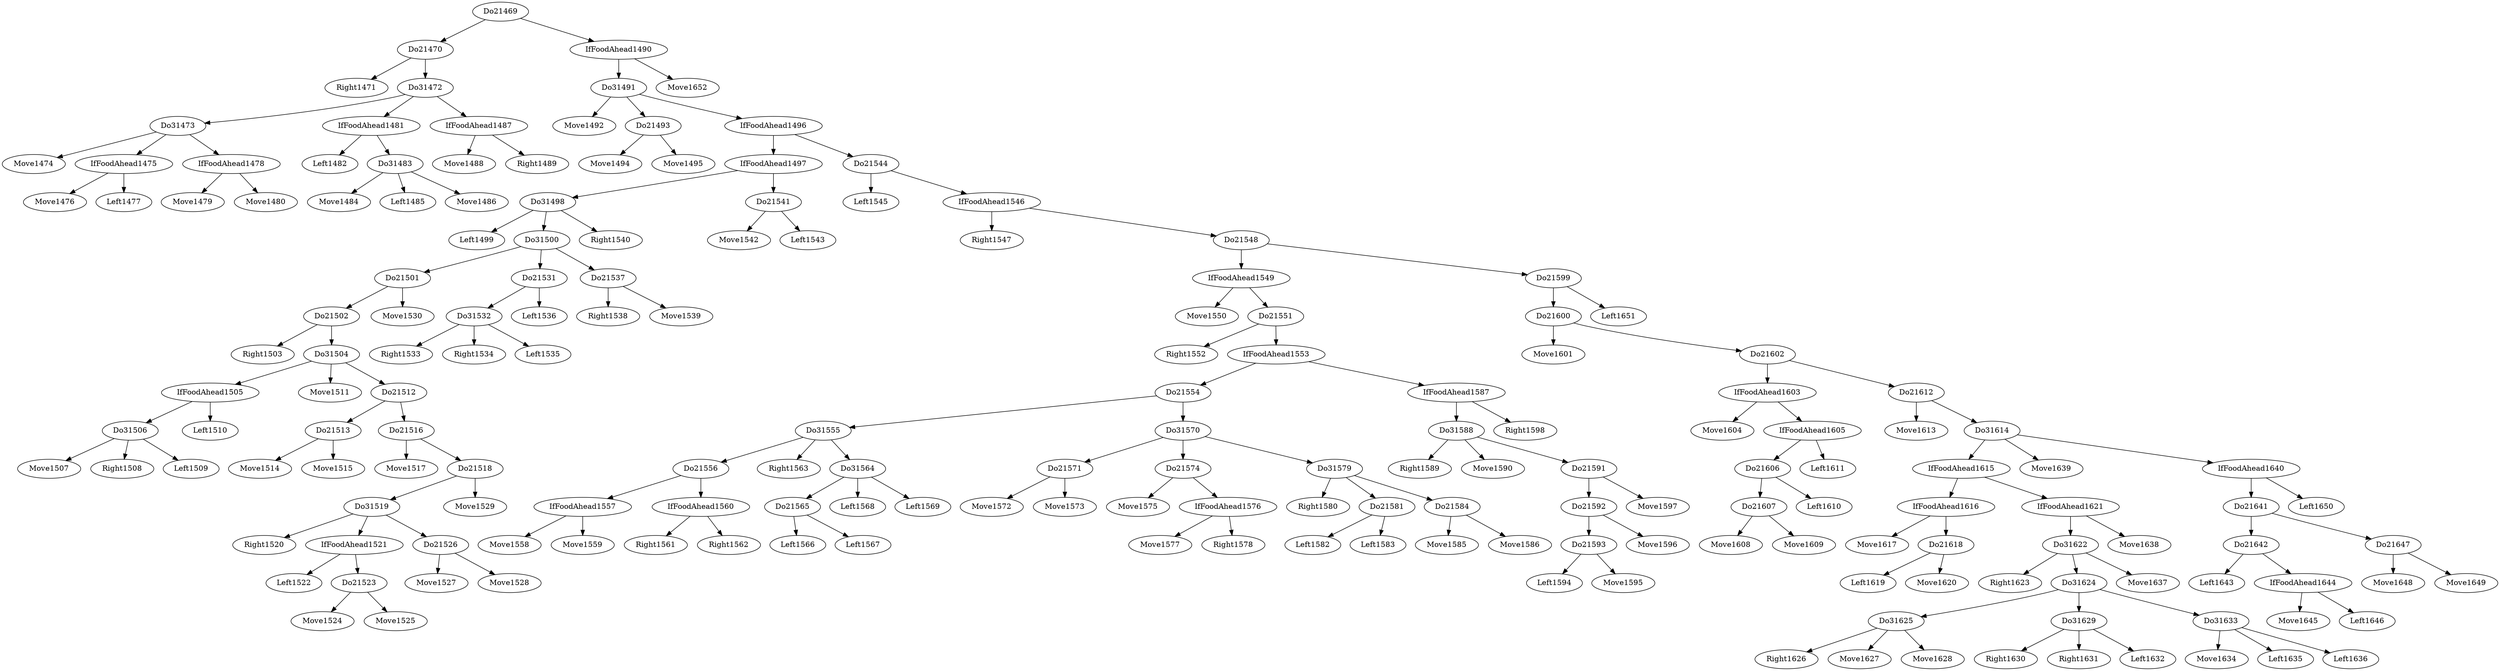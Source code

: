 digraph T {
	Do21470 -> Right1471
	Do31473 -> Move1474
	IfFoodAhead1475 -> Move1476
	IfFoodAhead1475 -> Left1477
	Do31473 -> IfFoodAhead1475
	IfFoodAhead1478 -> Move1479
	IfFoodAhead1478 -> Move1480
	Do31473 -> IfFoodAhead1478
	Do31472 -> Do31473
	IfFoodAhead1481 -> Left1482
	Do31483 -> Move1484
	Do31483 -> Left1485
	Do31483 -> Move1486
	IfFoodAhead1481 -> Do31483
	Do31472 -> IfFoodAhead1481
	IfFoodAhead1487 -> Move1488
	IfFoodAhead1487 -> Right1489
	Do31472 -> IfFoodAhead1487
	Do21470 -> Do31472
	Do21469 -> Do21470
	Do31491 -> Move1492
	Do21493 -> Move1494
	Do21493 -> Move1495
	Do31491 -> Do21493
	Do31498 -> Left1499
	Do21502 -> Right1503
	Do31506 -> Move1507
	Do31506 -> Right1508
	Do31506 -> Left1509
	IfFoodAhead1505 -> Do31506
	IfFoodAhead1505 -> Left1510
	Do31504 -> IfFoodAhead1505
	Do31504 -> Move1511
	Do21513 -> Move1514
	Do21513 -> Move1515
	Do21512 -> Do21513
	Do21516 -> Move1517
	Do31519 -> Right1520
	IfFoodAhead1521 -> Left1522
	Do21523 -> Move1524
	Do21523 -> Move1525
	IfFoodAhead1521 -> Do21523
	Do31519 -> IfFoodAhead1521
	Do21526 -> Move1527
	Do21526 -> Move1528
	Do31519 -> Do21526
	Do21518 -> Do31519
	Do21518 -> Move1529
	Do21516 -> Do21518
	Do21512 -> Do21516
	Do31504 -> Do21512
	Do21502 -> Do31504
	Do21501 -> Do21502
	Do21501 -> Move1530
	Do31500 -> Do21501
	Do31532 -> Right1533
	Do31532 -> Right1534
	Do31532 -> Left1535
	Do21531 -> Do31532
	Do21531 -> Left1536
	Do31500 -> Do21531
	Do21537 -> Right1538
	Do21537 -> Move1539
	Do31500 -> Do21537
	Do31498 -> Do31500
	Do31498 -> Right1540
	IfFoodAhead1497 -> Do31498
	Do21541 -> Move1542
	Do21541 -> Left1543
	IfFoodAhead1497 -> Do21541
	IfFoodAhead1496 -> IfFoodAhead1497
	Do21544 -> Left1545
	IfFoodAhead1546 -> Right1547
	IfFoodAhead1549 -> Move1550
	Do21551 -> Right1552
	IfFoodAhead1557 -> Move1558
	IfFoodAhead1557 -> Move1559
	Do21556 -> IfFoodAhead1557
	IfFoodAhead1560 -> Right1561
	IfFoodAhead1560 -> Right1562
	Do21556 -> IfFoodAhead1560
	Do31555 -> Do21556
	Do31555 -> Right1563
	Do21565 -> Left1566
	Do21565 -> Left1567
	Do31564 -> Do21565
	Do31564 -> Left1568
	Do31564 -> Left1569
	Do31555 -> Do31564
	Do21554 -> Do31555
	Do21571 -> Move1572
	Do21571 -> Move1573
	Do31570 -> Do21571
	Do21574 -> Move1575
	IfFoodAhead1576 -> Move1577
	IfFoodAhead1576 -> Right1578
	Do21574 -> IfFoodAhead1576
	Do31570 -> Do21574
	Do31579 -> Right1580
	Do21581 -> Left1582
	Do21581 -> Left1583
	Do31579 -> Do21581
	Do21584 -> Move1585
	Do21584 -> Move1586
	Do31579 -> Do21584
	Do31570 -> Do31579
	Do21554 -> Do31570
	IfFoodAhead1553 -> Do21554
	Do31588 -> Right1589
	Do31588 -> Move1590
	Do21593 -> Left1594
	Do21593 -> Move1595
	Do21592 -> Do21593
	Do21592 -> Move1596
	Do21591 -> Do21592
	Do21591 -> Move1597
	Do31588 -> Do21591
	IfFoodAhead1587 -> Do31588
	IfFoodAhead1587 -> Right1598
	IfFoodAhead1553 -> IfFoodAhead1587
	Do21551 -> IfFoodAhead1553
	IfFoodAhead1549 -> Do21551
	Do21548 -> IfFoodAhead1549
	Do21600 -> Move1601
	IfFoodAhead1603 -> Move1604
	Do21607 -> Move1608
	Do21607 -> Move1609
	Do21606 -> Do21607
	Do21606 -> Left1610
	IfFoodAhead1605 -> Do21606
	IfFoodAhead1605 -> Left1611
	IfFoodAhead1603 -> IfFoodAhead1605
	Do21602 -> IfFoodAhead1603
	Do21612 -> Move1613
	IfFoodAhead1616 -> Move1617
	Do21618 -> Left1619
	Do21618 -> Move1620
	IfFoodAhead1616 -> Do21618
	IfFoodAhead1615 -> IfFoodAhead1616
	Do31622 -> Right1623
	Do31625 -> Right1626
	Do31625 -> Move1627
	Do31625 -> Move1628
	Do31624 -> Do31625
	Do31629 -> Right1630
	Do31629 -> Right1631
	Do31629 -> Left1632
	Do31624 -> Do31629
	Do31633 -> Move1634
	Do31633 -> Left1635
	Do31633 -> Left1636
	Do31624 -> Do31633
	Do31622 -> Do31624
	Do31622 -> Move1637
	IfFoodAhead1621 -> Do31622
	IfFoodAhead1621 -> Move1638
	IfFoodAhead1615 -> IfFoodAhead1621
	Do31614 -> IfFoodAhead1615
	Do31614 -> Move1639
	Do21642 -> Left1643
	IfFoodAhead1644 -> Move1645
	IfFoodAhead1644 -> Left1646
	Do21642 -> IfFoodAhead1644
	Do21641 -> Do21642
	Do21647 -> Move1648
	Do21647 -> Move1649
	Do21641 -> Do21647
	IfFoodAhead1640 -> Do21641
	IfFoodAhead1640 -> Left1650
	Do31614 -> IfFoodAhead1640
	Do21612 -> Do31614
	Do21602 -> Do21612
	Do21600 -> Do21602
	Do21599 -> Do21600
	Do21599 -> Left1651
	Do21548 -> Do21599
	IfFoodAhead1546 -> Do21548
	Do21544 -> IfFoodAhead1546
	IfFoodAhead1496 -> Do21544
	Do31491 -> IfFoodAhead1496
	IfFoodAhead1490 -> Do31491
	IfFoodAhead1490 -> Move1652
	Do21469 -> IfFoodAhead1490
}
